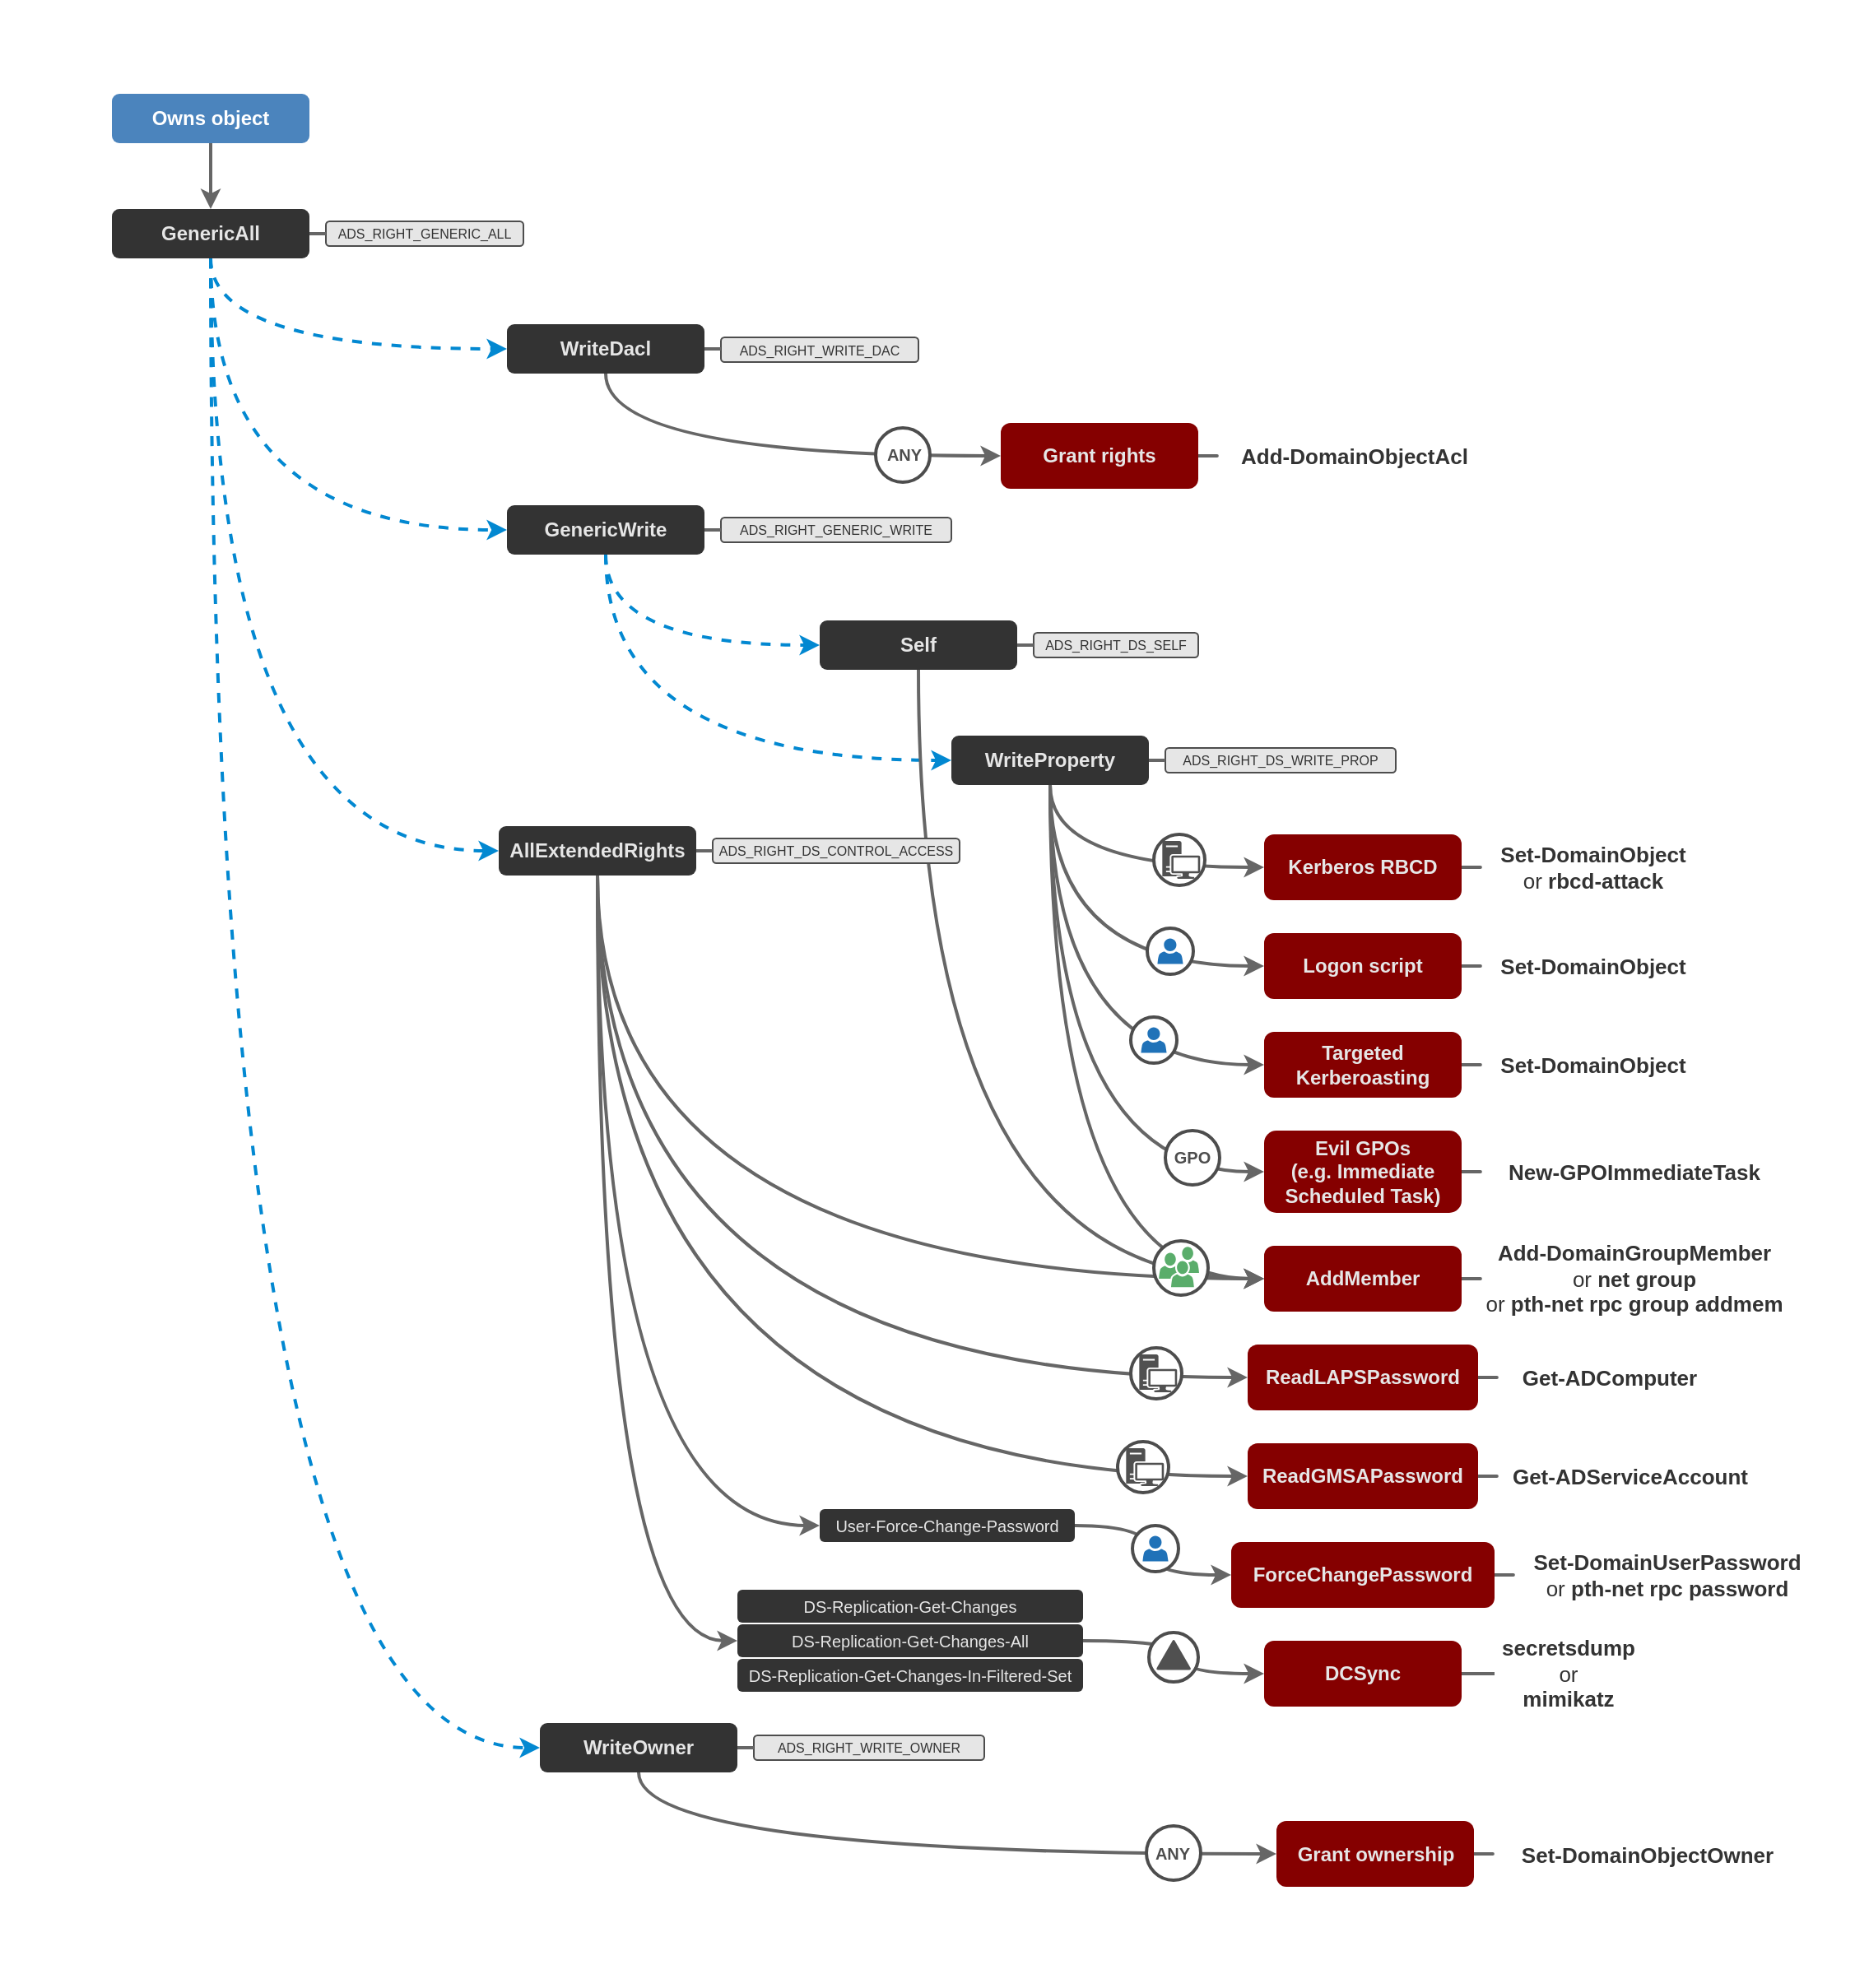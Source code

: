 <mxfile version="12.3.2" type="device" pages="1"><diagram id="hH7pEeF3YHhmBUNXaw4B" name="Page-1"><mxGraphModel dx="89" dy="1127" grid="0" gridSize="10" guides="0" tooltips="1" connect="1" arrows="1" fold="1" page="0" pageScale="1" pageWidth="850" pageHeight="1100" math="0" shadow="0"><root><mxCell id="0"/><mxCell id="1" parent="0"/><mxCell id="1uZMwYcroioLVXyT7ZDU-203" value="" style="rounded=0;whiteSpace=wrap;html=1;strokeWidth=2;fillColor=#FFFFFF;fontSize=10;fontColor=#4D4D4D;strokeColor=none;" parent="1" vertex="1"><mxGeometry x="1702" y="193" width="1126" height="1207" as="geometry"/></mxCell><mxCell id="ecaAw5MiLjt0hMcevMGe-25" style="edgeStyle=orthogonalEdgeStyle;curved=1;rounded=0;orthogonalLoop=1;jettySize=auto;html=1;entryX=0;entryY=0.5;entryDx=0;entryDy=0;strokeColor=#666666;strokeWidth=2;fontSize=10;fontColor=#E6E6E6;exitX=1;exitY=0.5;exitDx=0;exitDy=0;" edge="1" parent="1" source="ecaAw5MiLjt0hMcevMGe-19" target="1uZMwYcroioLVXyT7ZDU-54"><mxGeometry relative="1" as="geometry"><mxPoint x="2380" y="1125" as="sourcePoint"/><Array as="points"><mxPoint x="2400" y="1120"/><mxPoint x="2400" y="1150"/></Array></mxGeometry></mxCell><mxCell id="ecaAw5MiLjt0hMcevMGe-24" style="edgeStyle=orthogonalEdgeStyle;curved=1;rounded=0;orthogonalLoop=1;jettySize=auto;html=1;exitX=1;exitY=0.5;exitDx=0;exitDy=0;entryX=0;entryY=0.5;entryDx=0;entryDy=0;strokeColor=#666666;strokeWidth=2;fontSize=10;fontColor=#E6E6E6;" edge="1" parent="1" source="ecaAw5MiLjt0hMcevMGe-20" target="ecaAw5MiLjt0hMcevMGe-10"><mxGeometry relative="1" as="geometry"><Array as="points"><mxPoint x="2420" y="1190"/><mxPoint x="2420" y="1210"/></Array></mxGeometry></mxCell><mxCell id="ecaAw5MiLjt0hMcevMGe-12" style="edgeStyle=orthogonalEdgeStyle;rounded=0;orthogonalLoop=1;jettySize=auto;html=1;curved=1;exitX=0.5;exitY=1;exitDx=0;exitDy=0;entryX=0;entryY=0.5;entryDx=0;entryDy=0;strokeWidth=2;strokeColor=#666666;" edge="1" parent="1" source="1uZMwYcroioLVXyT7ZDU-45" target="ecaAw5MiLjt0hMcevMGe-20"><mxGeometry relative="1" as="geometry"/></mxCell><mxCell id="1uZMwYcroioLVXyT7ZDU-73" style="edgeStyle=orthogonalEdgeStyle;curved=1;rounded=0;orthogonalLoop=1;jettySize=auto;html=1;strokeColor=#666666;strokeWidth=2;fontColor=#E6E6E6;exitX=0.5;exitY=1;exitDx=0;exitDy=0;entryX=0;entryY=0.5;entryDx=0;entryDy=0;" parent="1" source="1uZMwYcroioLVXyT7ZDU-45" target="1uZMwYcroioLVXyT7ZDU-57" edge="1"><mxGeometry relative="1" as="geometry"/></mxCell><mxCell id="1uZMwYcroioLVXyT7ZDU-76" style="edgeStyle=orthogonalEdgeStyle;curved=1;rounded=0;orthogonalLoop=1;jettySize=auto;html=1;strokeColor=#666666;strokeWidth=2;fontColor=#E6E6E6;exitX=0.5;exitY=1;exitDx=0;exitDy=0;entryX=0;entryY=0.5;entryDx=0;entryDy=0;" parent="1" source="1uZMwYcroioLVXyT7ZDU-45" target="1uZMwYcroioLVXyT7ZDU-59" edge="1"><mxGeometry relative="1" as="geometry"/></mxCell><mxCell id="1uZMwYcroioLVXyT7ZDU-77" style="edgeStyle=orthogonalEdgeStyle;curved=1;rounded=0;orthogonalLoop=1;jettySize=auto;html=1;strokeColor=#666666;strokeWidth=2;fontColor=#E6E6E6;exitX=0.5;exitY=1;exitDx=0;exitDy=0;entryX=0;entryY=0.5;entryDx=0;entryDy=0;" parent="1" source="1uZMwYcroioLVXyT7ZDU-45" target="1uZMwYcroioLVXyT7ZDU-58" edge="1"><mxGeometry relative="1" as="geometry"/></mxCell><mxCell id="1uZMwYcroioLVXyT7ZDU-78" style="edgeStyle=orthogonalEdgeStyle;curved=1;rounded=0;orthogonalLoop=1;jettySize=auto;html=1;strokeColor=#666666;strokeWidth=2;fontColor=#E6E6E6;exitX=0.5;exitY=1;exitDx=0;exitDy=0;entryX=0;entryY=0.5;entryDx=0;entryDy=0;" parent="1" source="1uZMwYcroioLVXyT7ZDU-45" target="ecaAw5MiLjt0hMcevMGe-19" edge="1"><mxGeometry relative="1" as="geometry"><mxPoint x="1520" y="620" as="sourcePoint"/></mxGeometry></mxCell><mxCell id="1uZMwYcroioLVXyT7ZDU-62" style="edgeStyle=orthogonalEdgeStyle;curved=1;rounded=0;orthogonalLoop=1;jettySize=auto;html=1;fontColor=#E6E6E6;strokeWidth=2;dashed=1;strokeColor=#0288d1;entryX=0;entryY=0.5;entryDx=0;entryDy=0;exitX=0.5;exitY=1;exitDx=0;exitDy=0;" parent="1" source="1uZMwYcroioLVXyT7ZDU-46" target="1uZMwYcroioLVXyT7ZDU-45" edge="1"><mxGeometry relative="1" as="geometry"/></mxCell><mxCell id="1uZMwYcroioLVXyT7ZDU-63" style="edgeStyle=orthogonalEdgeStyle;curved=1;rounded=0;orthogonalLoop=1;jettySize=auto;html=1;dashed=1;strokeColor=#0288d1;strokeWidth=2;fontColor=#E6E6E6;entryX=0;entryY=0.5;entryDx=0;entryDy=0;exitX=0.5;exitY=1;exitDx=0;exitDy=0;" parent="1" source="1uZMwYcroioLVXyT7ZDU-46" target="1uZMwYcroioLVXyT7ZDU-50" edge="1"><mxGeometry relative="1" as="geometry"/></mxCell><mxCell id="1uZMwYcroioLVXyT7ZDU-64" style="edgeStyle=orthogonalEdgeStyle;curved=1;rounded=0;orthogonalLoop=1;jettySize=auto;html=1;dashed=1;strokeColor=#0288d1;strokeWidth=2;fontColor=#E6E6E6;exitX=0.5;exitY=1;exitDx=0;exitDy=0;entryX=0;entryY=0.5;entryDx=0;entryDy=0;" parent="1" source="1uZMwYcroioLVXyT7ZDU-46" target="1uZMwYcroioLVXyT7ZDU-51" edge="1"><mxGeometry relative="1" as="geometry"/></mxCell><mxCell id="1uZMwYcroioLVXyT7ZDU-69" style="edgeStyle=orthogonalEdgeStyle;curved=1;rounded=0;orthogonalLoop=1;jettySize=auto;html=1;dashed=1;strokeColor=#0288d1;strokeWidth=2;fontColor=#E6E6E6;entryX=0;entryY=0.5;entryDx=0;entryDy=0;exitX=0.5;exitY=1;exitDx=0;exitDy=0;" parent="1" source="1uZMwYcroioLVXyT7ZDU-46" target="1uZMwYcroioLVXyT7ZDU-47" edge="1"><mxGeometry relative="1" as="geometry"/></mxCell><mxCell id="1uZMwYcroioLVXyT7ZDU-65" style="edgeStyle=orthogonalEdgeStyle;curved=1;rounded=0;orthogonalLoop=1;jettySize=auto;html=1;dashed=1;strokeColor=#0288d1;strokeWidth=2;fontColor=#E6E6E6;exitX=0.5;exitY=1;exitDx=0;exitDy=0;entryX=0;entryY=0.5;entryDx=0;entryDy=0;" parent="1" source="1uZMwYcroioLVXyT7ZDU-47" target="1uZMwYcroioLVXyT7ZDU-49" edge="1"><mxGeometry relative="1" as="geometry"/></mxCell><mxCell id="1uZMwYcroioLVXyT7ZDU-66" style="edgeStyle=orthogonalEdgeStyle;curved=1;rounded=0;orthogonalLoop=1;jettySize=auto;html=1;dashed=1;strokeColor=#0288d1;strokeWidth=2;fontColor=#E6E6E6;entryX=0;entryY=0.5;entryDx=0;entryDy=0;exitX=0.5;exitY=1;exitDx=0;exitDy=0;" parent="1" source="1uZMwYcroioLVXyT7ZDU-47" target="1uZMwYcroioLVXyT7ZDU-48" edge="1"><mxGeometry relative="1" as="geometry"/></mxCell><mxCell id="1uZMwYcroioLVXyT7ZDU-74" style="edgeStyle=orthogonalEdgeStyle;curved=1;rounded=0;orthogonalLoop=1;jettySize=auto;html=1;strokeColor=#666666;strokeWidth=2;fontColor=#E6E6E6;exitX=0.5;exitY=1;exitDx=0;exitDy=0;entryX=0;entryY=0.5;entryDx=0;entryDy=0;" parent="1" source="1uZMwYcroioLVXyT7ZDU-48" target="1uZMwYcroioLVXyT7ZDU-57" edge="1"><mxGeometry relative="1" as="geometry"/></mxCell><mxCell id="1uZMwYcroioLVXyT7ZDU-70" style="edgeStyle=orthogonalEdgeStyle;curved=1;rounded=0;orthogonalLoop=1;jettySize=auto;html=1;strokeWidth=2;fontColor=#E6E6E6;strokeColor=#666666;exitX=0.5;exitY=1;exitDx=0;exitDy=0;entryX=0;entryY=0.5;entryDx=0;entryDy=0;" parent="1" source="1uZMwYcroioLVXyT7ZDU-49" target="1uZMwYcroioLVXyT7ZDU-55" edge="1"><mxGeometry relative="1" as="geometry"/></mxCell><mxCell id="1uZMwYcroioLVXyT7ZDU-72" style="edgeStyle=orthogonalEdgeStyle;curved=1;rounded=0;orthogonalLoop=1;jettySize=auto;html=1;strokeColor=#666666;strokeWidth=2;fontColor=#E6E6E6;entryX=0;entryY=0.5;entryDx=0;entryDy=0;exitX=0.5;exitY=1;exitDx=0;exitDy=0;" parent="1" source="1uZMwYcroioLVXyT7ZDU-49" target="1uZMwYcroioLVXyT7ZDU-56" edge="1"><mxGeometry relative="1" as="geometry"/></mxCell><mxCell id="1uZMwYcroioLVXyT7ZDU-75" style="edgeStyle=orthogonalEdgeStyle;curved=1;rounded=0;orthogonalLoop=1;jettySize=auto;html=1;strokeColor=#666666;strokeWidth=2;fontColor=#E6E6E6;exitX=0.5;exitY=1;exitDx=0;exitDy=0;entryX=0;entryY=0.5;entryDx=0;entryDy=0;" parent="1" source="1uZMwYcroioLVXyT7ZDU-49" target="1uZMwYcroioLVXyT7ZDU-57" edge="1"><mxGeometry relative="1" as="geometry"/></mxCell><mxCell id="1uZMwYcroioLVXyT7ZDU-79" style="edgeStyle=orthogonalEdgeStyle;curved=1;rounded=0;orthogonalLoop=1;jettySize=auto;html=1;strokeColor=#666666;strokeWidth=2;fontColor=#E6E6E6;entryX=0;entryY=0.5;entryDx=0;entryDy=0;exitX=0.5;exitY=1;exitDx=0;exitDy=0;" parent="1" source="1uZMwYcroioLVXyT7ZDU-50" target="1uZMwYcroioLVXyT7ZDU-61" edge="1"><mxGeometry relative="1" as="geometry"/></mxCell><mxCell id="1uZMwYcroioLVXyT7ZDU-80" style="edgeStyle=orthogonalEdgeStyle;curved=1;rounded=0;orthogonalLoop=1;jettySize=auto;html=1;strokeColor=#666666;strokeWidth=2;fontColor=#E6E6E6;exitX=0.5;exitY=1;exitDx=0;exitDy=0;entryX=0;entryY=0.5;entryDx=0;entryDy=0;" parent="1" source="1uZMwYcroioLVXyT7ZDU-51" target="1uZMwYcroioLVXyT7ZDU-60" edge="1"><mxGeometry relative="1" as="geometry"/></mxCell><mxCell id="1uZMwYcroioLVXyT7ZDU-120" style="edgeStyle=orthogonalEdgeStyle;curved=1;rounded=0;orthogonalLoop=1;jettySize=auto;html=1;exitX=1;exitY=0.5;exitDx=0;exitDy=0;endArrow=none;endFill=0;strokeColor=#666666;strokeWidth=2;fontSize=13;fontColor=#333333;" parent="1" source="1uZMwYcroioLVXyT7ZDU-53" target="1uZMwYcroioLVXyT7ZDU-117" edge="1"><mxGeometry relative="1" as="geometry"/></mxCell><mxCell id="1uZMwYcroioLVXyT7ZDU-53" value="Targeted&lt;br&gt;Kerberoasting" style="rounded=1;whiteSpace=wrap;html=1;fontColor=#E6E6E6;fillColor=#850000;strokeColor=none;fontStyle=1" parent="1" vertex="1"><mxGeometry x="2470" y="820" width="120" height="40" as="geometry"/></mxCell><mxCell id="1uZMwYcroioLVXyT7ZDU-122" style="edgeStyle=orthogonalEdgeStyle;curved=1;rounded=0;orthogonalLoop=1;jettySize=auto;html=1;exitX=1;exitY=0.5;exitDx=0;exitDy=0;endArrow=none;endFill=0;strokeColor=#666666;strokeWidth=2;fontSize=13;fontColor=#333333;" parent="1" source="1uZMwYcroioLVXyT7ZDU-54" target="1uZMwYcroioLVXyT7ZDU-116" edge="1"><mxGeometry relative="1" as="geometry"/></mxCell><mxCell id="1uZMwYcroioLVXyT7ZDU-54" value="ForceChangePassword" style="rounded=1;whiteSpace=wrap;html=1;fontColor=#E6E6E6;fillColor=#850000;strokeColor=none;fontStyle=1" parent="1" vertex="1"><mxGeometry x="2450" y="1130" width="160" height="40" as="geometry"/></mxCell><mxCell id="1uZMwYcroioLVXyT7ZDU-136" style="edgeStyle=orthogonalEdgeStyle;curved=1;rounded=0;orthogonalLoop=1;jettySize=auto;html=1;exitX=1;exitY=0.5;exitDx=0;exitDy=0;endArrow=none;endFill=0;strokeColor=#666666;strokeWidth=2;fontSize=13;fontColor=#333333;" parent="1" source="1uZMwYcroioLVXyT7ZDU-55" target="1uZMwYcroioLVXyT7ZDU-135" edge="1"><mxGeometry relative="1" as="geometry"/></mxCell><mxCell id="1uZMwYcroioLVXyT7ZDU-55" value="Kerberos RBCD" style="rounded=1;whiteSpace=wrap;html=1;fontColor=#E6E6E6;fillColor=#850000;strokeColor=none;fontStyle=1" parent="1" vertex="1"><mxGeometry x="2470" y="700" width="120" height="40" as="geometry"/></mxCell><mxCell id="1uZMwYcroioLVXyT7ZDU-134" style="edgeStyle=orthogonalEdgeStyle;curved=1;rounded=0;orthogonalLoop=1;jettySize=auto;html=1;exitX=1;exitY=0.5;exitDx=0;exitDy=0;endArrow=none;endFill=0;strokeColor=#666666;strokeWidth=2;fontSize=13;fontColor=#333333;" parent="1" source="1uZMwYcroioLVXyT7ZDU-56" target="1uZMwYcroioLVXyT7ZDU-133" edge="1"><mxGeometry relative="1" as="geometry"/></mxCell><mxCell id="1uZMwYcroioLVXyT7ZDU-56" value="Evil GPOs&lt;br&gt;(e.g. Immediate&lt;br&gt;Scheduled Task)" style="rounded=1;whiteSpace=wrap;html=1;fontColor=#E6E6E6;fillColor=#850000;strokeColor=none;fontStyle=1" parent="1" vertex="1"><mxGeometry x="2470" y="880" width="120" height="50" as="geometry"/></mxCell><mxCell id="1uZMwYcroioLVXyT7ZDU-121" style="edgeStyle=orthogonalEdgeStyle;curved=1;rounded=0;orthogonalLoop=1;jettySize=auto;html=1;exitX=1;exitY=0.5;exitDx=0;exitDy=0;endArrow=none;endFill=0;strokeColor=#666666;strokeWidth=2;fontSize=13;fontColor=#333333;" parent="1" source="1uZMwYcroioLVXyT7ZDU-57" target="1uZMwYcroioLVXyT7ZDU-115" edge="1"><mxGeometry relative="1" as="geometry"/></mxCell><mxCell id="1uZMwYcroioLVXyT7ZDU-57" value="AddMember" style="rounded=1;whiteSpace=wrap;html=1;fontColor=#E6E6E6;fillColor=#850000;strokeColor=none;fontStyle=1" parent="1" vertex="1"><mxGeometry x="2470" y="950" width="120" height="40" as="geometry"/></mxCell><mxCell id="1uZMwYcroioLVXyT7ZDU-128" style="edgeStyle=orthogonalEdgeStyle;curved=1;rounded=0;orthogonalLoop=1;jettySize=auto;html=1;exitX=1;exitY=0.5;exitDx=0;exitDy=0;endArrow=none;endFill=0;strokeColor=#666666;strokeWidth=2;fontSize=13;fontColor=#333333;" parent="1" source="1uZMwYcroioLVXyT7ZDU-58" target="1uZMwYcroioLVXyT7ZDU-127" edge="1"><mxGeometry relative="1" as="geometry"/></mxCell><mxCell id="1uZMwYcroioLVXyT7ZDU-58" value="ReadGMSAPassword" style="rounded=1;whiteSpace=wrap;html=1;fontColor=#E6E6E6;fillColor=#850000;strokeColor=none;fontStyle=1" parent="1" vertex="1"><mxGeometry x="2460" y="1070" width="140" height="40" as="geometry"/></mxCell><mxCell id="1uZMwYcroioLVXyT7ZDU-126" style="edgeStyle=orthogonalEdgeStyle;curved=1;rounded=0;orthogonalLoop=1;jettySize=auto;html=1;exitX=1;exitY=0.5;exitDx=0;exitDy=0;endArrow=none;endFill=0;strokeColor=#666666;strokeWidth=2;fontSize=13;fontColor=#333333;" parent="1" source="1uZMwYcroioLVXyT7ZDU-59" target="1uZMwYcroioLVXyT7ZDU-125" edge="1"><mxGeometry relative="1" as="geometry"/></mxCell><mxCell id="1uZMwYcroioLVXyT7ZDU-59" value="ReadLAPSPassword" style="rounded=1;whiteSpace=wrap;html=1;fontColor=#E6E6E6;fillColor=#850000;strokeColor=none;fontStyle=1" parent="1" vertex="1"><mxGeometry x="2460" y="1010" width="140" height="40" as="geometry"/></mxCell><mxCell id="1uZMwYcroioLVXyT7ZDU-130" style="edgeStyle=orthogonalEdgeStyle;curved=1;rounded=0;orthogonalLoop=1;jettySize=auto;html=1;exitX=1;exitY=0.5;exitDx=0;exitDy=0;endArrow=none;endFill=0;strokeColor=#666666;strokeWidth=2;fontSize=13;fontColor=#333333;" parent="1" source="1uZMwYcroioLVXyT7ZDU-60" target="1uZMwYcroioLVXyT7ZDU-129" edge="1"><mxGeometry relative="1" as="geometry"/></mxCell><mxCell id="1uZMwYcroioLVXyT7ZDU-60" value="Grant rights" style="rounded=1;whiteSpace=wrap;html=1;fontColor=#E6E6E6;fillColor=#850000;strokeColor=none;fontStyle=1" parent="1" vertex="1"><mxGeometry x="2310" y="450" width="120" height="40" as="geometry"/></mxCell><mxCell id="1uZMwYcroioLVXyT7ZDU-132" style="edgeStyle=orthogonalEdgeStyle;curved=1;rounded=0;orthogonalLoop=1;jettySize=auto;html=1;exitX=1;exitY=0.5;exitDx=0;exitDy=0;endArrow=none;endFill=0;strokeColor=#666666;strokeWidth=2;fontSize=13;fontColor=#333333;" parent="1" source="1uZMwYcroioLVXyT7ZDU-61" target="1uZMwYcroioLVXyT7ZDU-131" edge="1"><mxGeometry relative="1" as="geometry"/></mxCell><mxCell id="1uZMwYcroioLVXyT7ZDU-61" value="Grant ownership" style="rounded=1;whiteSpace=wrap;html=1;fontColor=#E6E6E6;fillColor=#850000;strokeColor=none;fontStyle=1" parent="1" vertex="1"><mxGeometry x="2477.5" y="1299.5" width="120" height="40" as="geometry"/></mxCell><mxCell id="1uZMwYcroioLVXyT7ZDU-84" style="edgeStyle=orthogonalEdgeStyle;curved=1;rounded=0;orthogonalLoop=1;jettySize=auto;html=1;strokeColor=#666666;strokeWidth=2;fontColor=#E6E6E6;" parent="1" source="1uZMwYcroioLVXyT7ZDU-83" target="1uZMwYcroioLVXyT7ZDU-46" edge="1"><mxGeometry relative="1" as="geometry"/></mxCell><mxCell id="1uZMwYcroioLVXyT7ZDU-83" value="Owns object" style="rounded=1;whiteSpace=wrap;html=1;strokeColor=none;fontStyle=1;fillColor=#4B84BD;fontColor=#FFFFFF;" parent="1" vertex="1"><mxGeometry x="1770" y="250" width="120" height="30" as="geometry"/></mxCell><mxCell id="1uZMwYcroioLVXyT7ZDU-107" value="" style="group" parent="1" vertex="1" connectable="0"><mxGeometry x="2010" y="390" width="250" height="30" as="geometry"/></mxCell><mxCell id="1uZMwYcroioLVXyT7ZDU-51" value="WriteDacl" style="rounded=1;whiteSpace=wrap;html=1;fontColor=#E6E6E6;fontStyle=1;fillColor=#333333;strokeColor=none;" parent="1uZMwYcroioLVXyT7ZDU-107" vertex="1"><mxGeometry width="120" height="30" as="geometry"/></mxCell><mxCell id="1uZMwYcroioLVXyT7ZDU-98" value="ADS_RIGHT_WRITE_DAC" style="rounded=1;whiteSpace=wrap;html=1;fillColor=#E6E6E6;strokeColor=#4D4D4D;fontColor=#333333;fontSize=8;" parent="1uZMwYcroioLVXyT7ZDU-107" vertex="1"><mxGeometry x="130" y="8" width="120" height="15" as="geometry"/></mxCell><mxCell id="1uZMwYcroioLVXyT7ZDU-104" style="edgeStyle=orthogonalEdgeStyle;curved=1;rounded=0;orthogonalLoop=1;jettySize=auto;html=1;exitX=1;exitY=0.5;exitDx=0;exitDy=0;entryX=0;entryY=0.5;entryDx=0;entryDy=0;endArrow=none;endFill=0;strokeColor=#666666;strokeWidth=2;fontSize=8;fontColor=#333333;" parent="1uZMwYcroioLVXyT7ZDU-107" source="1uZMwYcroioLVXyT7ZDU-51" target="1uZMwYcroioLVXyT7ZDU-98" edge="1"><mxGeometry relative="1" as="geometry"/></mxCell><mxCell id="1uZMwYcroioLVXyT7ZDU-108" value="" style="group" parent="1" vertex="1" connectable="0"><mxGeometry x="2280" y="640" width="270" height="30" as="geometry"/></mxCell><mxCell id="1uZMwYcroioLVXyT7ZDU-49" value="WriteProperty" style="rounded=1;whiteSpace=wrap;html=1;fontColor=#E6E6E6;fontStyle=1;fillColor=#333333;strokeColor=none;" parent="1uZMwYcroioLVXyT7ZDU-108" vertex="1"><mxGeometry width="120" height="30" as="geometry"/></mxCell><mxCell id="1uZMwYcroioLVXyT7ZDU-96" value="ADS_RIGHT_DS_WRITE_PROP" style="rounded=1;whiteSpace=wrap;html=1;fillColor=#E6E6E6;strokeColor=#4D4D4D;fontColor=#333333;fontSize=8;" parent="1uZMwYcroioLVXyT7ZDU-108" vertex="1"><mxGeometry x="130" y="7.5" width="140" height="15" as="geometry"/></mxCell><mxCell id="1uZMwYcroioLVXyT7ZDU-106" style="edgeStyle=orthogonalEdgeStyle;curved=1;rounded=0;orthogonalLoop=1;jettySize=auto;html=1;exitX=1;exitY=0.5;exitDx=0;exitDy=0;entryX=0;entryY=0.5;entryDx=0;entryDy=0;endArrow=none;endFill=0;strokeColor=#666666;strokeWidth=2;fontSize=8;fontColor=#333333;" parent="1uZMwYcroioLVXyT7ZDU-108" source="1uZMwYcroioLVXyT7ZDU-49" target="1uZMwYcroioLVXyT7ZDU-96" edge="1"><mxGeometry relative="1" as="geometry"/></mxCell><mxCell id="1uZMwYcroioLVXyT7ZDU-109" value="" style="group" parent="1" vertex="1" connectable="0"><mxGeometry x="2200" y="570" width="230" height="30" as="geometry"/></mxCell><mxCell id="1uZMwYcroioLVXyT7ZDU-48" value="Self" style="rounded=1;whiteSpace=wrap;html=1;fontColor=#E6E6E6;fontStyle=1;fillColor=#333333;strokeColor=none;" parent="1uZMwYcroioLVXyT7ZDU-109" vertex="1"><mxGeometry width="120" height="30" as="geometry"/></mxCell><mxCell id="1uZMwYcroioLVXyT7ZDU-97" value="ADS_RIGHT_DS_SELF" style="rounded=1;whiteSpace=wrap;html=1;fillColor=#E6E6E6;strokeColor=#4D4D4D;fontColor=#333333;fontSize=8;" parent="1uZMwYcroioLVXyT7ZDU-109" vertex="1"><mxGeometry x="130" y="7.5" width="100" height="15" as="geometry"/></mxCell><mxCell id="1uZMwYcroioLVXyT7ZDU-105" style="edgeStyle=orthogonalEdgeStyle;curved=1;rounded=0;orthogonalLoop=1;jettySize=auto;html=1;exitX=1;exitY=0.5;exitDx=0;exitDy=0;entryX=0;entryY=0.5;entryDx=0;entryDy=0;endArrow=none;endFill=0;strokeColor=#666666;strokeWidth=2;fontSize=8;fontColor=#333333;" parent="1uZMwYcroioLVXyT7ZDU-109" source="1uZMwYcroioLVXyT7ZDU-48" target="1uZMwYcroioLVXyT7ZDU-97" edge="1"><mxGeometry relative="1" as="geometry"/></mxCell><mxCell id="1uZMwYcroioLVXyT7ZDU-110" value="" style="group" parent="1" vertex="1" connectable="0"><mxGeometry x="2010" y="500" width="270" height="30" as="geometry"/></mxCell><mxCell id="1uZMwYcroioLVXyT7ZDU-47" value="GenericWrite" style="rounded=1;whiteSpace=wrap;html=1;fontColor=#E6E6E6;fontStyle=1;fillColor=#333333;strokeColor=none;" parent="1uZMwYcroioLVXyT7ZDU-110" vertex="1"><mxGeometry width="120" height="30" as="geometry"/></mxCell><mxCell id="1uZMwYcroioLVXyT7ZDU-95" value="ADS_RIGHT_GENERIC_WRITE" style="rounded=1;whiteSpace=wrap;html=1;fillColor=#E6E6E6;strokeColor=#4D4D4D;fontColor=#333333;fontSize=8;" parent="1uZMwYcroioLVXyT7ZDU-110" vertex="1"><mxGeometry x="130" y="7.5" width="140" height="15" as="geometry"/></mxCell><mxCell id="1uZMwYcroioLVXyT7ZDU-102" style="edgeStyle=orthogonalEdgeStyle;curved=1;rounded=0;orthogonalLoop=1;jettySize=auto;html=1;exitX=1;exitY=0.5;exitDx=0;exitDy=0;entryX=0;entryY=0.5;entryDx=0;entryDy=0;endArrow=none;endFill=0;strokeColor=#666666;strokeWidth=2;fontSize=8;fontColor=#333333;" parent="1uZMwYcroioLVXyT7ZDU-110" source="1uZMwYcroioLVXyT7ZDU-47" target="1uZMwYcroioLVXyT7ZDU-95" edge="1"><mxGeometry relative="1" as="geometry"/></mxCell><mxCell id="1uZMwYcroioLVXyT7ZDU-111" value="" style="group" parent="1" vertex="1" connectable="0"><mxGeometry x="1770" y="320" width="250" height="30" as="geometry"/></mxCell><mxCell id="1uZMwYcroioLVXyT7ZDU-46" value="GenericAll" style="rounded=1;whiteSpace=wrap;html=1;fontColor=#E6E6E6;fontStyle=1;fillColor=#333333;strokeColor=none;" parent="1uZMwYcroioLVXyT7ZDU-111" vertex="1"><mxGeometry width="120" height="30" as="geometry"/></mxCell><mxCell id="1uZMwYcroioLVXyT7ZDU-99" value="&lt;meta charset=&quot;utf-8&quot;&gt;ADS_RIGHT_GENERIC_ALL" style="rounded=1;whiteSpace=wrap;html=1;fillColor=#E6E6E6;strokeColor=#4D4D4D;fontColor=#333333;fontSize=8;" parent="1uZMwYcroioLVXyT7ZDU-111" vertex="1"><mxGeometry x="130" y="7.5" width="120" height="15" as="geometry"/></mxCell><mxCell id="1uZMwYcroioLVXyT7ZDU-100" style="edgeStyle=orthogonalEdgeStyle;curved=1;rounded=0;orthogonalLoop=1;jettySize=auto;html=1;exitX=1;exitY=0.5;exitDx=0;exitDy=0;entryX=0;entryY=0.5;entryDx=0;entryDy=0;endArrow=none;endFill=0;strokeColor=#666666;strokeWidth=2;fontSize=8;fontColor=#333333;" parent="1uZMwYcroioLVXyT7ZDU-111" source="1uZMwYcroioLVXyT7ZDU-46" target="1uZMwYcroioLVXyT7ZDU-99" edge="1"><mxGeometry relative="1" as="geometry"/></mxCell><mxCell id="1uZMwYcroioLVXyT7ZDU-112" value="" style="group" parent="1" vertex="1" connectable="0"><mxGeometry x="2005" y="695" width="280" height="30" as="geometry"/></mxCell><mxCell id="1uZMwYcroioLVXyT7ZDU-45" value="AllExtendedRights" style="rounded=1;whiteSpace=wrap;html=1;fontColor=#E6E6E6;fontStyle=1;fillColor=#333333;strokeColor=none;" parent="1uZMwYcroioLVXyT7ZDU-112" vertex="1"><mxGeometry width="120" height="30" as="geometry"/></mxCell><mxCell id="1uZMwYcroioLVXyT7ZDU-93" value="ADS_RIGHT_DS_CONTROL_ACCESS" style="rounded=1;whiteSpace=wrap;html=1;fillColor=#E6E6E6;strokeColor=#4D4D4D;fontColor=#333333;fontSize=8;" parent="1uZMwYcroioLVXyT7ZDU-112" vertex="1"><mxGeometry x="130" y="7.5" width="150" height="15" as="geometry"/></mxCell><mxCell id="1uZMwYcroioLVXyT7ZDU-94" style="edgeStyle=orthogonalEdgeStyle;curved=1;rounded=0;orthogonalLoop=1;jettySize=auto;html=1;exitX=1;exitY=0.5;exitDx=0;exitDy=0;entryX=0;entryY=0.5;entryDx=0;entryDy=0;endArrow=none;endFill=0;strokeColor=#666666;strokeWidth=2;fontSize=8;fontColor=#333333;" parent="1uZMwYcroioLVXyT7ZDU-112" source="1uZMwYcroioLVXyT7ZDU-45" target="1uZMwYcroioLVXyT7ZDU-93" edge="1"><mxGeometry relative="1" as="geometry"/></mxCell><mxCell id="1uZMwYcroioLVXyT7ZDU-113" value="" style="group" parent="1" vertex="1" connectable="0"><mxGeometry x="2030" y="1240" width="270" height="30" as="geometry"/></mxCell><mxCell id="1uZMwYcroioLVXyT7ZDU-50" value="WriteOwner" style="rounded=1;whiteSpace=wrap;html=1;fontColor=#E6E6E6;fontStyle=1;fillColor=#333333;strokeColor=none;" parent="1uZMwYcroioLVXyT7ZDU-113" vertex="1"><mxGeometry width="120" height="30" as="geometry"/></mxCell><mxCell id="1uZMwYcroioLVXyT7ZDU-91" value="&lt;meta charset=&quot;utf-8&quot; style=&quot;font-size: 8px;&quot;&gt;ADS_RIGHT_WRITE_OWNER" style="rounded=1;whiteSpace=wrap;html=1;fillColor=#E6E6E6;strokeColor=#4D4D4D;fontColor=#333333;fontSize=8;" parent="1uZMwYcroioLVXyT7ZDU-113" vertex="1"><mxGeometry x="130" y="7.5" width="140" height="15" as="geometry"/></mxCell><mxCell id="1uZMwYcroioLVXyT7ZDU-90" style="edgeStyle=orthogonalEdgeStyle;curved=1;rounded=0;orthogonalLoop=1;jettySize=auto;html=1;exitX=1;exitY=0.5;exitDx=0;exitDy=0;strokeColor=#666666;strokeWidth=2;fontColor=#E6E6E6;endArrow=none;endFill=0;entryX=0;entryY=0.5;entryDx=0;entryDy=0;" parent="1uZMwYcroioLVXyT7ZDU-113" source="1uZMwYcroioLVXyT7ZDU-50" target="1uZMwYcroioLVXyT7ZDU-91" edge="1"><mxGeometry relative="1" as="geometry"><mxPoint x="1810" y="485" as="targetPoint"/></mxGeometry></mxCell><mxCell id="1uZMwYcroioLVXyT7ZDU-115" value="Add-DomainGroupMember&lt;br&gt;&lt;span style=&quot;font-weight: normal&quot;&gt;or &lt;/span&gt;net group&lt;br&gt;&lt;span style=&quot;font-weight: normal&quot;&gt;or&lt;/span&gt;&amp;nbsp;pth-net rpc group addmem" style="text;html=1;strokeColor=none;fillColor=none;align=center;verticalAlign=middle;whiteSpace=wrap;rounded=0;fontSize=13;fontColor=#333333;fontStyle=1" parent="1" vertex="1"><mxGeometry x="2600" y="960" width="190" height="20" as="geometry"/></mxCell><mxCell id="1uZMwYcroioLVXyT7ZDU-116" value="Set-DomainUserPassword&lt;br&gt;&lt;span style=&quot;font-weight: normal&quot;&gt;or&lt;/span&gt;&amp;nbsp;&lt;span&gt;pth-net rpc password&lt;/span&gt;" style="text;html=1;strokeColor=none;fillColor=none;align=center;verticalAlign=middle;whiteSpace=wrap;rounded=0;fontSize=13;fontColor=#333333;fontStyle=1" parent="1" vertex="1"><mxGeometry x="2620" y="1140" width="190" height="20" as="geometry"/></mxCell><mxCell id="1uZMwYcroioLVXyT7ZDU-117" value="Set-DomainObject" style="text;html=1;strokeColor=none;fillColor=none;align=center;verticalAlign=middle;whiteSpace=wrap;rounded=0;fontSize=13;fontColor=#333333;fontStyle=1" parent="1" vertex="1"><mxGeometry x="2600" y="830" width="140" height="20" as="geometry"/></mxCell><mxCell id="1uZMwYcroioLVXyT7ZDU-124" style="edgeStyle=orthogonalEdgeStyle;curved=1;rounded=0;orthogonalLoop=1;jettySize=auto;html=1;exitX=1;exitY=0.5;exitDx=0;exitDy=0;endArrow=none;endFill=0;strokeColor=#666666;strokeWidth=2;fontSize=13;fontColor=#333333;" parent="1" source="1uZMwYcroioLVXyT7ZDU-118" target="1uZMwYcroioLVXyT7ZDU-123" edge="1"><mxGeometry relative="1" as="geometry"/></mxCell><mxCell id="1uZMwYcroioLVXyT7ZDU-118" value="Logon script" style="rounded=1;whiteSpace=wrap;html=1;fontColor=#E6E6E6;fillColor=#850000;strokeColor=none;fontStyle=1" parent="1" vertex="1"><mxGeometry x="2470" y="760" width="120" height="40" as="geometry"/></mxCell><mxCell id="1uZMwYcroioLVXyT7ZDU-119" style="edgeStyle=orthogonalEdgeStyle;curved=1;rounded=0;orthogonalLoop=1;jettySize=auto;html=1;entryX=0;entryY=0.5;entryDx=0;entryDy=0;endArrow=classic;endFill=1;strokeColor=#666666;strokeWidth=2;fontSize=13;fontColor=#333333;exitX=0.5;exitY=1;exitDx=0;exitDy=0;" parent="1" source="1uZMwYcroioLVXyT7ZDU-49" target="1uZMwYcroioLVXyT7ZDU-118" edge="1"><mxGeometry relative="1" as="geometry"/></mxCell><mxCell id="1uZMwYcroioLVXyT7ZDU-123" value="Set-DomainObject" style="text;html=1;strokeColor=none;fillColor=none;align=center;verticalAlign=middle;whiteSpace=wrap;rounded=0;fontSize=13;fontColor=#333333;fontStyle=1" parent="1" vertex="1"><mxGeometry x="2600" y="770" width="140" height="20" as="geometry"/></mxCell><mxCell id="1uZMwYcroioLVXyT7ZDU-125" value="Get-ADComputer" style="text;html=1;strokeColor=none;fillColor=none;align=center;verticalAlign=middle;whiteSpace=wrap;rounded=0;fontSize=13;fontColor=#333333;fontStyle=1" parent="1" vertex="1"><mxGeometry x="2610" y="1020" width="140" height="20" as="geometry"/></mxCell><mxCell id="1uZMwYcroioLVXyT7ZDU-127" value="Get-ADServiceAccount" style="text;html=1;strokeColor=none;fillColor=none;align=center;verticalAlign=middle;whiteSpace=wrap;rounded=0;fontSize=13;fontColor=#333333;fontStyle=1" parent="1" vertex="1"><mxGeometry x="2610" y="1080" width="165" height="20" as="geometry"/></mxCell><mxCell id="1uZMwYcroioLVXyT7ZDU-129" value="Add-DomainObjectAcl" style="text;html=1;strokeColor=none;fillColor=none;align=center;verticalAlign=middle;whiteSpace=wrap;rounded=0;fontSize=13;fontColor=#333333;fontStyle=1" parent="1" vertex="1"><mxGeometry x="2440" y="460" width="170" height="20" as="geometry"/></mxCell><mxCell id="1uZMwYcroioLVXyT7ZDU-131" value="Set-DomainObjectOwner" style="text;html=1;strokeColor=none;fillColor=none;align=center;verticalAlign=middle;whiteSpace=wrap;rounded=0;fontSize=13;fontColor=#333333;fontStyle=1" parent="1" vertex="1"><mxGeometry x="2607.5" y="1309.5" width="190" height="20" as="geometry"/></mxCell><mxCell id="1uZMwYcroioLVXyT7ZDU-133" value="New-GPOImmediateTask" style="text;html=1;strokeColor=none;fillColor=none;align=center;verticalAlign=middle;whiteSpace=wrap;rounded=0;fontSize=13;fontColor=#333333;fontStyle=1" parent="1" vertex="1"><mxGeometry x="2600" y="895" width="190" height="20" as="geometry"/></mxCell><mxCell id="1uZMwYcroioLVXyT7ZDU-135" value="Set-DomainObject&lt;br&gt;&lt;span style=&quot;font-weight: normal&quot;&gt;or&lt;/span&gt; rbcd-attack" style="text;html=1;strokeColor=none;fillColor=none;align=center;verticalAlign=middle;whiteSpace=wrap;rounded=0;fontSize=13;fontColor=#333333;fontStyle=1" parent="1" vertex="1"><mxGeometry x="2600" y="710" width="140" height="20" as="geometry"/></mxCell><mxCell id="1uZMwYcroioLVXyT7ZDU-180" style="edgeStyle=orthogonalEdgeStyle;curved=1;rounded=0;orthogonalLoop=1;jettySize=auto;html=1;exitX=0.5;exitY=1;exitDx=0;exitDy=0;entryX=0;entryY=0.5;entryDx=0;entryDy=0;endArrow=classic;endFill=1;strokeColor=#666666;strokeWidth=2;fontSize=10;fontColor=#E6E6E6;" parent="1" source="1uZMwYcroioLVXyT7ZDU-49" target="1uZMwYcroioLVXyT7ZDU-53" edge="1"><mxGeometry relative="1" as="geometry"/></mxCell><mxCell id="1uZMwYcroioLVXyT7ZDU-181" value="" style="group" parent="1" vertex="1" connectable="0"><mxGeometry x="2399" y="757" width="28" height="28" as="geometry"/></mxCell><mxCell id="1uZMwYcroioLVXyT7ZDU-175" value="" style="ellipse;whiteSpace=wrap;html=1;aspect=fixed;strokeColor=#4D4D4D;fontSize=13;fontColor=#E6E6E6;fillColor=#FFFFFF;strokeWidth=2;" parent="1uZMwYcroioLVXyT7ZDU-181" vertex="1"><mxGeometry width="28" height="28" as="geometry"/></mxCell><mxCell id="1uZMwYcroioLVXyT7ZDU-176" value="" style="pointerEvents=1;shadow=0;dashed=0;html=1;strokeColor=none;labelPosition=center;verticalLabelPosition=bottom;verticalAlign=top;outlineConnect=0;align=center;shape=mxgraph.office.users.user;fillColor=#2072B8;fontSize=13;fontColor=#333333;" parent="1uZMwYcroioLVXyT7ZDU-181" vertex="1"><mxGeometry x="6.222" y="6.222" width="15.556" height="15.556" as="geometry"/></mxCell><mxCell id="1uZMwYcroioLVXyT7ZDU-182" value="" style="group" parent="1" vertex="1" connectable="0"><mxGeometry x="2389" y="811" width="28" height="28" as="geometry"/></mxCell><mxCell id="1uZMwYcroioLVXyT7ZDU-183" value="" style="ellipse;whiteSpace=wrap;html=1;aspect=fixed;strokeColor=#4D4D4D;fontSize=13;fontColor=#E6E6E6;fillColor=#FFFFFF;strokeWidth=2;" parent="1uZMwYcroioLVXyT7ZDU-182" vertex="1"><mxGeometry width="28" height="28" as="geometry"/></mxCell><mxCell id="1uZMwYcroioLVXyT7ZDU-184" value="" style="pointerEvents=1;shadow=0;dashed=0;html=1;strokeColor=none;labelPosition=center;verticalLabelPosition=bottom;verticalAlign=top;outlineConnect=0;align=center;shape=mxgraph.office.users.user;fillColor=#2072B8;fontSize=13;fontColor=#333333;" parent="1uZMwYcroioLVXyT7ZDU-182" vertex="1"><mxGeometry x="6.222" y="6.222" width="15.556" height="15.556" as="geometry"/></mxCell><mxCell id="1uZMwYcroioLVXyT7ZDU-188" value="" style="group" parent="1" vertex="1" connectable="0"><mxGeometry x="2381" y="1069" width="31" height="31" as="geometry"/></mxCell><mxCell id="1uZMwYcroioLVXyT7ZDU-170" value="" style="ellipse;whiteSpace=wrap;html=1;aspect=fixed;strokeColor=#4D4D4D;fontSize=13;fontColor=#E6E6E6;fillColor=#FFFFFF;strokeWidth=2;" parent="1uZMwYcroioLVXyT7ZDU-188" vertex="1"><mxGeometry width="31.0" height="31.0" as="geometry"/></mxCell><mxCell id="1uZMwYcroioLVXyT7ZDU-171" value="" style="pointerEvents=1;shadow=0;dashed=0;html=1;strokeColor=none;fillColor=#505050;labelPosition=center;verticalLabelPosition=bottom;verticalAlign=top;outlineConnect=0;align=center;shape=mxgraph.office.devices.workstation;fontSize=13;fontColor=#333333;" parent="1uZMwYcroioLVXyT7ZDU-188" vertex="1"><mxGeometry x="5.167" y="4.019" width="22.963" height="22.963" as="geometry"/></mxCell><mxCell id="1uZMwYcroioLVXyT7ZDU-189" value="" style="group" parent="1" vertex="1" connectable="0"><mxGeometry x="2389" y="1012" width="31" height="31" as="geometry"/></mxCell><mxCell id="1uZMwYcroioLVXyT7ZDU-190" value="" style="ellipse;whiteSpace=wrap;html=1;aspect=fixed;strokeColor=#4D4D4D;fontSize=13;fontColor=#E6E6E6;fillColor=#FFFFFF;strokeWidth=2;" parent="1uZMwYcroioLVXyT7ZDU-189" vertex="1"><mxGeometry width="31.0" height="31.0" as="geometry"/></mxCell><mxCell id="1uZMwYcroioLVXyT7ZDU-191" value="" style="pointerEvents=1;shadow=0;dashed=0;html=1;strokeColor=none;fillColor=#505050;labelPosition=center;verticalLabelPosition=bottom;verticalAlign=top;outlineConnect=0;align=center;shape=mxgraph.office.devices.workstation;fontSize=13;fontColor=#333333;" parent="1uZMwYcroioLVXyT7ZDU-189" vertex="1"><mxGeometry x="5.167" y="4.019" width="22.963" height="22.963" as="geometry"/></mxCell><mxCell id="1uZMwYcroioLVXyT7ZDU-192" value="" style="group" parent="1" vertex="1" connectable="0"><mxGeometry x="2403" y="947" width="33" height="33" as="geometry"/></mxCell><mxCell id="1uZMwYcroioLVXyT7ZDU-165" value="" style="ellipse;whiteSpace=wrap;html=1;aspect=fixed;strokeColor=#4D4D4D;fontSize=13;fontColor=#E6E6E6;fillColor=#FFFFFF;strokeWidth=2;" parent="1uZMwYcroioLVXyT7ZDU-192" vertex="1"><mxGeometry width="33" height="33" as="geometry"/></mxCell><mxCell id="1uZMwYcroioLVXyT7ZDU-154" value="" style="pointerEvents=1;shadow=0;dashed=0;html=1;strokeColor=none;labelPosition=center;verticalLabelPosition=bottom;verticalAlign=top;outlineConnect=0;align=center;shape=mxgraph.office.users.users;fontSize=13;fontColor=#333333;fillColor=#5AAD6B;" parent="1uZMwYcroioLVXyT7ZDU-192" vertex="1"><mxGeometry x="3.056" y="3.667" width="24.444" height="24.444" as="geometry"/></mxCell><mxCell id="1uZMwYcroioLVXyT7ZDU-193" value="" style="group" parent="1" vertex="1" connectable="0"><mxGeometry x="2410" y="880" width="33" height="33" as="geometry"/></mxCell><mxCell id="1uZMwYcroioLVXyT7ZDU-177" value="" style="ellipse;whiteSpace=wrap;html=1;aspect=fixed;strokeColor=#4D4D4D;fontSize=13;fontColor=#E6E6E6;fillColor=#FFFFFF;strokeWidth=2;" parent="1uZMwYcroioLVXyT7ZDU-193" vertex="1"><mxGeometry width="33" height="33" as="geometry"/></mxCell><mxCell id="1uZMwYcroioLVXyT7ZDU-160" value="&lt;b style=&quot;font-size: 10px;&quot;&gt;GPO&lt;/b&gt;" style="text;html=1;align=center;verticalAlign=middle;resizable=0;points=[];autosize=1;fontSize=10;fontColor=#4D4D4D;" parent="1uZMwYcroioLVXyT7ZDU-193" vertex="1"><mxGeometry x="0.0" y="8" width="32" height="16" as="geometry"/></mxCell><mxCell id="1uZMwYcroioLVXyT7ZDU-194" value="" style="group" parent="1" vertex="1" connectable="0"><mxGeometry x="2403" y="700" width="31" height="31" as="geometry"/></mxCell><mxCell id="1uZMwYcroioLVXyT7ZDU-195" value="" style="ellipse;whiteSpace=wrap;html=1;aspect=fixed;strokeColor=#4D4D4D;fontSize=13;fontColor=#E6E6E6;fillColor=#FFFFFF;strokeWidth=2;" parent="1uZMwYcroioLVXyT7ZDU-194" vertex="1"><mxGeometry width="31.0" height="31.0" as="geometry"/></mxCell><mxCell id="1uZMwYcroioLVXyT7ZDU-196" value="" style="pointerEvents=1;shadow=0;dashed=0;html=1;strokeColor=none;fillColor=#505050;labelPosition=center;verticalLabelPosition=bottom;verticalAlign=top;outlineConnect=0;align=center;shape=mxgraph.office.devices.workstation;fontSize=13;fontColor=#333333;" parent="1uZMwYcroioLVXyT7ZDU-194" vertex="1"><mxGeometry x="5.167" y="4.019" width="22.963" height="22.963" as="geometry"/></mxCell><mxCell id="1uZMwYcroioLVXyT7ZDU-197" value="" style="group" parent="1" vertex="1" connectable="0"><mxGeometry x="2398.5" y="1302.5" width="33" height="33" as="geometry"/></mxCell><mxCell id="1uZMwYcroioLVXyT7ZDU-198" value="" style="ellipse;whiteSpace=wrap;html=1;aspect=fixed;strokeColor=#4D4D4D;fontSize=13;fontColor=#E6E6E6;fillColor=#FFFFFF;strokeWidth=2;" parent="1uZMwYcroioLVXyT7ZDU-197" vertex="1"><mxGeometry width="33" height="33" as="geometry"/></mxCell><mxCell id="1uZMwYcroioLVXyT7ZDU-199" value="&lt;b style=&quot;font-size: 10px&quot;&gt;ANY&lt;/b&gt;" style="text;html=1;align=center;verticalAlign=middle;resizable=0;points=[];autosize=1;fontSize=10;fontColor=#4D4D4D;" parent="1uZMwYcroioLVXyT7ZDU-197" vertex="1"><mxGeometry x="0.0" y="8" width="31" height="16" as="geometry"/></mxCell><mxCell id="1uZMwYcroioLVXyT7ZDU-200" value="" style="group" parent="1" vertex="1" connectable="0"><mxGeometry x="2234" y="453" width="33" height="33" as="geometry"/></mxCell><mxCell id="1uZMwYcroioLVXyT7ZDU-201" value="" style="ellipse;whiteSpace=wrap;html=1;aspect=fixed;strokeColor=#4D4D4D;fontSize=13;fontColor=#E6E6E6;fillColor=#FFFFFF;strokeWidth=2;" parent="1uZMwYcroioLVXyT7ZDU-200" vertex="1"><mxGeometry width="33" height="33" as="geometry"/></mxCell><mxCell id="1uZMwYcroioLVXyT7ZDU-202" value="&lt;b style=&quot;font-size: 10px&quot;&gt;ANY&lt;/b&gt;" style="text;html=1;align=center;verticalAlign=middle;resizable=0;points=[];autosize=1;fontSize=10;fontColor=#4D4D4D;" parent="1uZMwYcroioLVXyT7ZDU-200" vertex="1"><mxGeometry x="1.5" y="8" width="31" height="16" as="geometry"/></mxCell><mxCell id="ecaAw5MiLjt0hMcevMGe-10" value="DCSync" style="rounded=1;whiteSpace=wrap;html=1;fontColor=#E6E6E6;fillColor=#850000;strokeColor=none;fontStyle=1" vertex="1" parent="1"><mxGeometry x="2470" y="1190" width="120" height="40" as="geometry"/></mxCell><mxCell id="ecaAw5MiLjt0hMcevMGe-13" value="" style="group" vertex="1" connectable="0" parent="1"><mxGeometry x="2390" y="1120" width="28" height="28" as="geometry"/></mxCell><mxCell id="1uZMwYcroioLVXyT7ZDU-186" value="" style="ellipse;whiteSpace=wrap;html=1;aspect=fixed;strokeColor=#4D4D4D;fontSize=13;fontColor=#E6E6E6;fillColor=#FFFFFF;strokeWidth=2;" parent="ecaAw5MiLjt0hMcevMGe-13" vertex="1"><mxGeometry width="28" height="28" as="geometry"/></mxCell><mxCell id="1uZMwYcroioLVXyT7ZDU-187" value="" style="pointerEvents=1;shadow=0;dashed=0;html=1;strokeColor=none;labelPosition=center;verticalLabelPosition=bottom;verticalAlign=top;outlineConnect=0;align=center;shape=mxgraph.office.users.user;fillColor=#2072B8;fontSize=13;fontColor=#333333;" parent="ecaAw5MiLjt0hMcevMGe-13" vertex="1"><mxGeometry x="6.222" y="6.222" width="15.556" height="15.556" as="geometry"/></mxCell><mxCell id="ecaAw5MiLjt0hMcevMGe-14" value="" style="group" vertex="1" connectable="0" parent="1"><mxGeometry x="2400" y="1185" width="30" height="30" as="geometry"/></mxCell><mxCell id="ecaAw5MiLjt0hMcevMGe-5" value="" style="group" vertex="1" connectable="0" parent="ecaAw5MiLjt0hMcevMGe-14"><mxGeometry width="30" height="30" as="geometry"/></mxCell><mxCell id="ecaAw5MiLjt0hMcevMGe-2" value="" style="ellipse;whiteSpace=wrap;html=1;aspect=fixed;strokeColor=#4D4D4D;fontSize=13;fontColor=#E6E6E6;fillColor=#FFFFFF;strokeWidth=2;" vertex="1" parent="ecaAw5MiLjt0hMcevMGe-5"><mxGeometry width="30.0" height="30.0" as="geometry"/></mxCell><mxCell id="ecaAw5MiLjt0hMcevMGe-4" value="" style="pointerEvents=1;shadow=0;dashed=0;html=1;strokeColor=none;fillColor=#505050;labelPosition=center;verticalLabelPosition=bottom;verticalAlign=top;outlineConnect=0;align=center;shape=mxgraph.office.security.domain;" vertex="1" parent="ecaAw5MiLjt0hMcevMGe-5"><mxGeometry x="4.355" y="4.355" width="21.29" height="18.387" as="geometry"/></mxCell><mxCell id="ecaAw5MiLjt0hMcevMGe-19" value="User-Force-Change-Password" style="rounded=1;whiteSpace=wrap;html=1;fillColor=#333333;strokeColor=none;fontColor=#E6E6E6;fontSize=10;" vertex="1" parent="1"><mxGeometry x="2200" y="1110" width="155" height="20" as="geometry"/></mxCell><mxCell id="ecaAw5MiLjt0hMcevMGe-23" value="" style="group" vertex="1" connectable="0" parent="1"><mxGeometry x="2150" y="1160" width="210" height="60" as="geometry"/></mxCell><mxCell id="ecaAw5MiLjt0hMcevMGe-7" value="DS-Replication-Get-Changes-In-Filtered-Set" style="rounded=1;whiteSpace=wrap;html=1;fillColor=#333333;strokeColor=none;fontColor=#E6E6E6;fontSize=10;" vertex="1" parent="ecaAw5MiLjt0hMcevMGe-23"><mxGeometry y="41" width="210" height="20" as="geometry"/></mxCell><mxCell id="ecaAw5MiLjt0hMcevMGe-20" value="DS-Replication-Get-Changes-All" style="rounded=1;whiteSpace=wrap;html=1;fillColor=#333333;strokeColor=none;fontColor=#E6E6E6;fontSize=10;" vertex="1" parent="ecaAw5MiLjt0hMcevMGe-23"><mxGeometry y="20" width="210" height="20" as="geometry"/></mxCell><mxCell id="ecaAw5MiLjt0hMcevMGe-21" value="DS-Replication-Get-Changes" style="rounded=1;whiteSpace=wrap;html=1;fillColor=#333333;strokeColor=none;fontColor=#E6E6E6;fontSize=10;" vertex="1" parent="ecaAw5MiLjt0hMcevMGe-23"><mxGeometry y="-1" width="210" height="20" as="geometry"/></mxCell><mxCell id="ecaAw5MiLjt0hMcevMGe-27" value="secretsdump&lt;br&gt;&lt;span style=&quot;font-weight: normal&quot;&gt;or &lt;br&gt;&lt;/span&gt;mimikatz" style="text;html=1;strokeColor=none;fillColor=none;align=center;verticalAlign=middle;whiteSpace=wrap;rounded=0;fontSize=13;fontColor=#333333;fontStyle=1" vertex="1" parent="1"><mxGeometry x="2600" y="1200" width="110" height="20" as="geometry"/></mxCell><mxCell id="ecaAw5MiLjt0hMcevMGe-28" style="edgeStyle=orthogonalEdgeStyle;curved=1;rounded=0;orthogonalLoop=1;jettySize=auto;html=1;exitX=1;exitY=0.5;exitDx=0;exitDy=0;endArrow=none;endFill=0;strokeColor=#666666;strokeWidth=2;fontSize=13;fontColor=#333333;" edge="1" parent="1" source="ecaAw5MiLjt0hMcevMGe-10"><mxGeometry relative="1" as="geometry"><mxPoint x="2619.857" y="1160.19" as="sourcePoint"/><mxPoint x="2610" y="1210" as="targetPoint"/></mxGeometry></mxCell></root></mxGraphModel></diagram></mxfile>